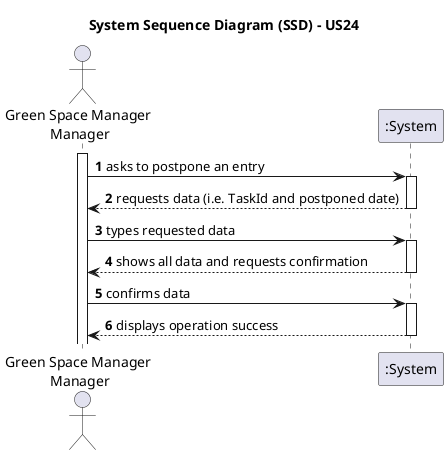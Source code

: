 @startuml
skinparam monochrome false
skinparam packageStyle rectangle
skinparam shadowing false

title System Sequence Diagram (SSD) - US24

autonumber

actor "Green Space Manager \nManager" as GSM
participant ":System" as System

activate GSM

    GSM -> System : asks to postpone an entry
    activate System

        System --> GSM : requests data (i.e. TaskId and postponed date)
    deactivate System

    GSM -> System : types requested data
    activate System

        System --> GSM : shows all data and requests confirmation
    deactivate System

    GSM -> System : confirms data
    activate System

        System --> GSM : displays operation success
    deactivate System

@enduml